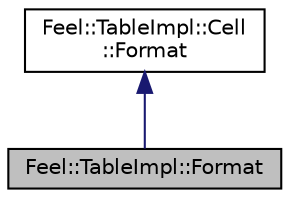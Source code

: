 digraph "Feel::TableImpl::Format"
{
 // LATEX_PDF_SIZE
  edge [fontname="Helvetica",fontsize="10",labelfontname="Helvetica",labelfontsize="10"];
  node [fontname="Helvetica",fontsize="10",shape=record];
  Node1 [label="Feel::TableImpl::Format",height=0.2,width=0.4,color="black", fillcolor="grey75", style="filled", fontcolor="black",tooltip="Format of a Table inherits of Cell::Format which define the defaut format of cell (can be override in..."];
  Node2 -> Node1 [dir="back",color="midnightblue",fontsize="10",style="solid",fontname="Helvetica"];
  Node2 [label="Feel::TableImpl::Cell\l::Format",height=0.2,width=0.4,color="black", fillcolor="white", style="filled",URL="$structFeel_1_1TableImpl_1_1Cell_1_1Format.html",tooltip="Format of a Cell in a Table."];
}
